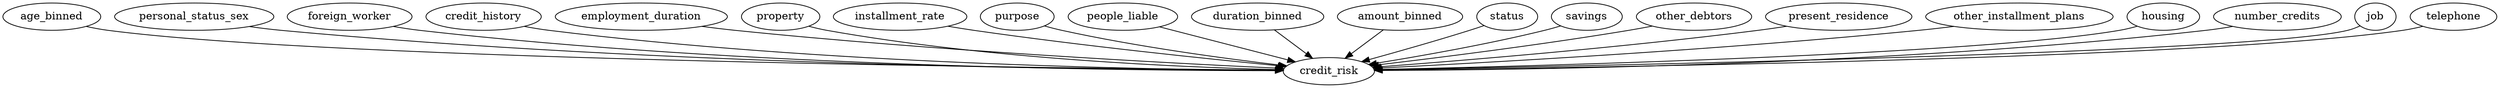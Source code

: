 strict digraph GC_DEFAUL_1LAYER_DAG {

	age_binned -> credit_risk;
	personal_status_sex -> credit_risk;
	foreign_worker -> credit_risk;
	credit_history -> credit_risk;
	employment_duration -> credit_risk;
	property -> credit_risk;
	installment_rate -> credit_risk;
	purpose -> credit_risk;
	people_liable -> credit_risk;
	duration_binned -> credit_risk;
	amount_binned -> credit_risk;
	status -> credit_risk;
	savings -> credit_risk;
	other_debtors -> credit_risk;
	present_residence -> credit_risk;
	other_installment_plans -> credit_risk;
	housing -> credit_risk;
	number_credits -> credit_risk;
	job -> credit_risk;
	telephone -> credit_risk;
}
